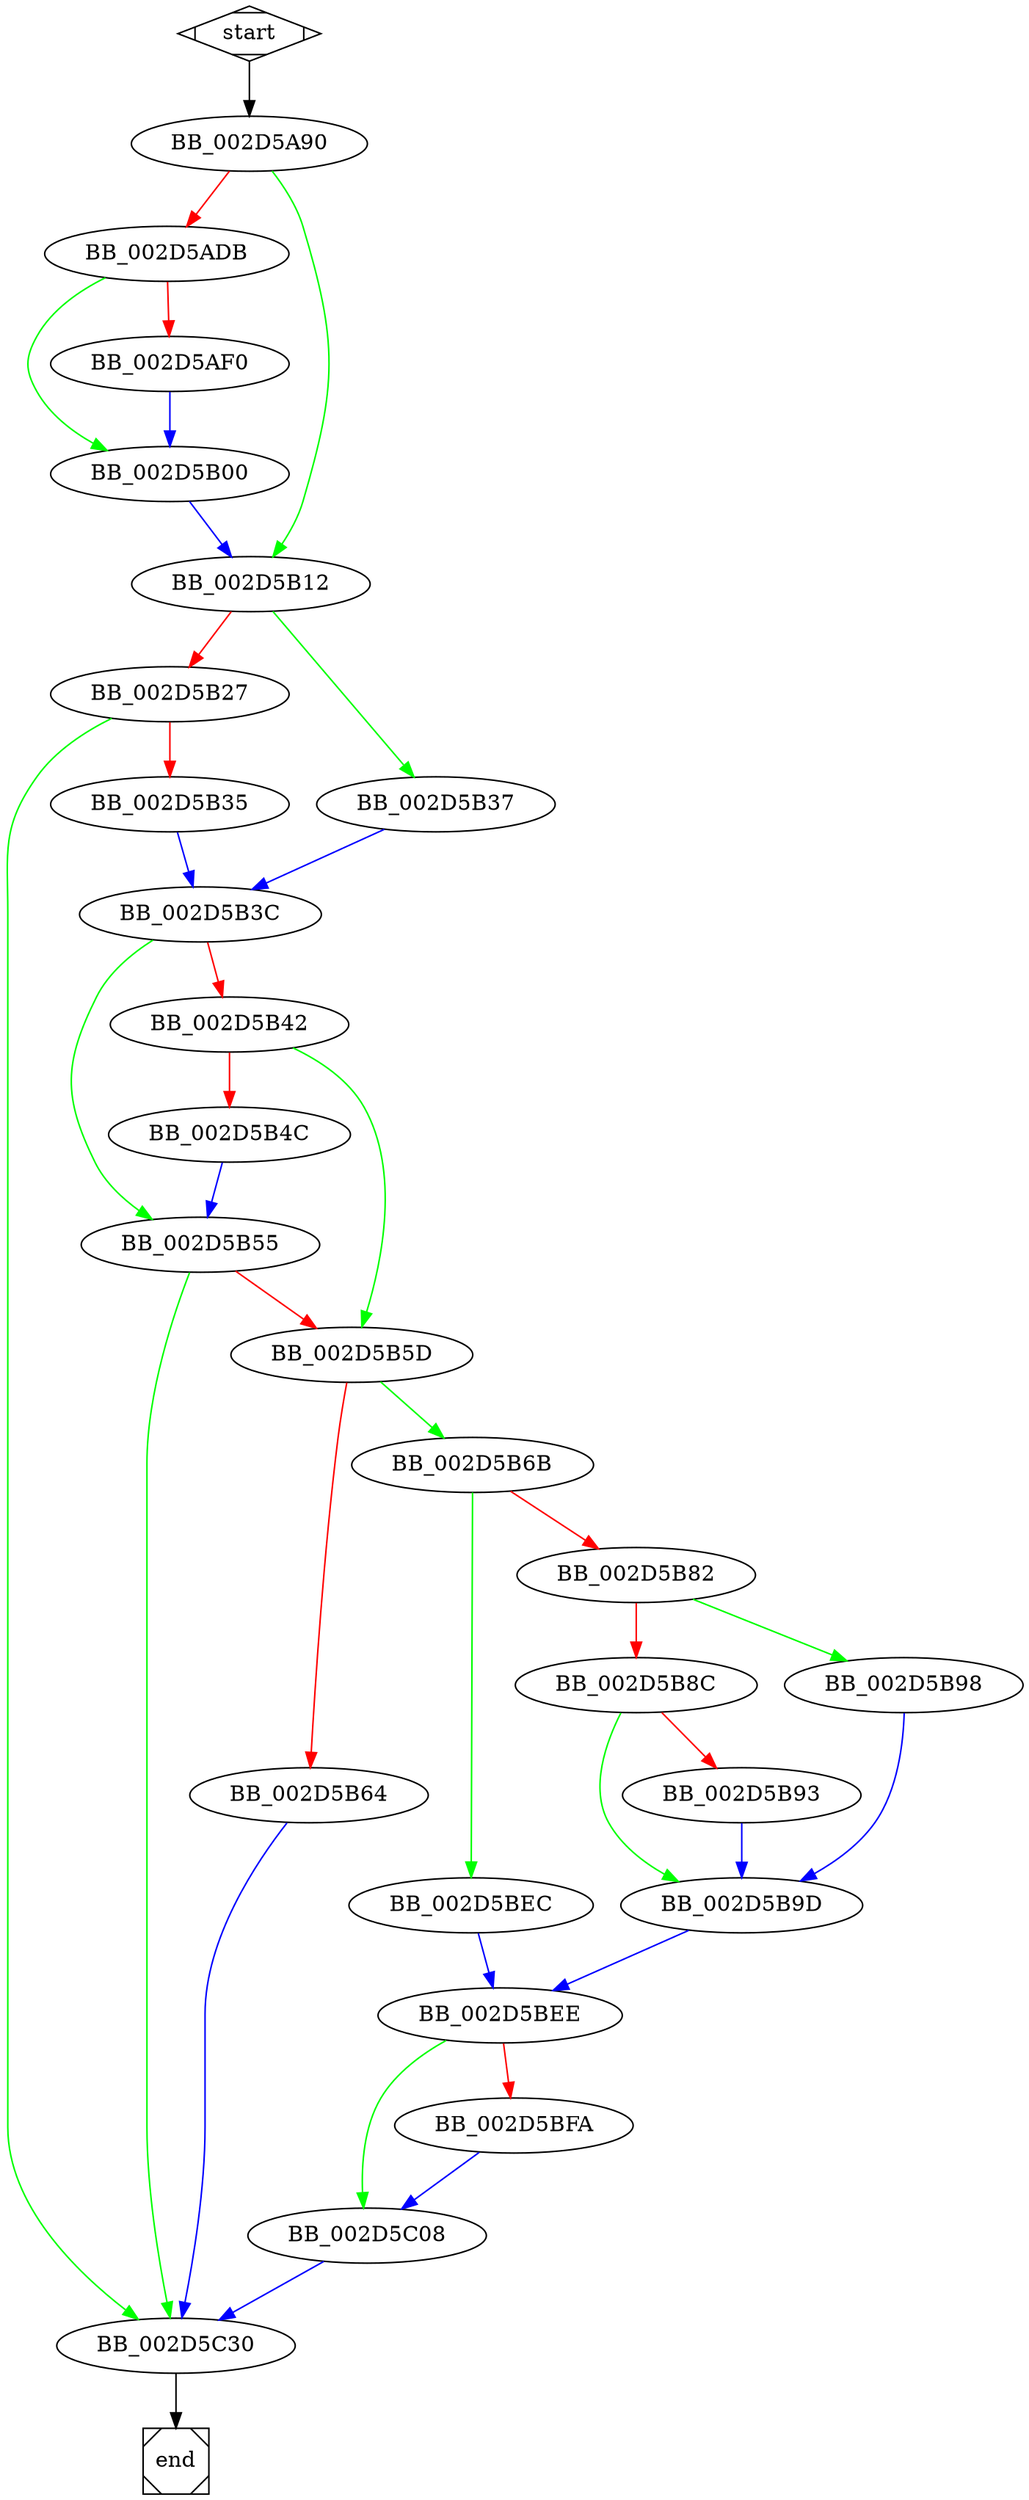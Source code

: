digraph G {
  start -> BB_002D5A90;

  BB_002D5A90 -> BB_002D5ADB [color=red];
  BB_002D5A90 -> BB_002D5B12 [color=green];
  
  BB_002D5ADB -> BB_002D5AF0 [color=red];
  BB_002D5ADB -> BB_002D5B00 [color=green];
  
  BB_002D5AF0 -> BB_002D5B00 [color=blue];
  
  BB_002D5B00 -> BB_002D5B12 [color=blue];
  
  BB_002D5B12 -> BB_002D5B27 [color=red];
  BB_002D5B12 -> BB_002D5B37 [color=green];
  
  BB_002D5B27 -> BB_002D5B35 [color=red];
  BB_002D5B27 -> BB_002D5C30 [color=green];
  
  BB_002D5B35 -> BB_002D5B3C [color=blue];
  
  BB_002D5B37 -> BB_002D5B3C [color=blue];
  
  BB_002D5B3C -> BB_002D5B42 [color=red];
  BB_002D5B3C -> BB_002D5B55 [color=green];
  
  BB_002D5B42 -> BB_002D5B4C [color=red];
  BB_002D5B42 -> BB_002D5B5D [color=green];
  
  BB_002D5B4C -> BB_002D5B55 [color=blue];
  
  BB_002D5B55 -> BB_002D5B5D [color=red];
  BB_002D5B55 -> BB_002D5C30 [color=green];
  
  BB_002D5B5D -> BB_002D5B64 [color=red];
  BB_002D5B5D -> BB_002D5B6B [color=green];
  
  BB_002D5B64 -> BB_002D5C30 [color=blue];
  
  BB_002D5B6B -> BB_002D5B82 [color=red];
  BB_002D5B6B -> BB_002D5BEC [color=green];
  
  BB_002D5B82 -> BB_002D5B8C [color=red];
  BB_002D5B82 -> BB_002D5B98 [color=green];
  
  BB_002D5B8C -> BB_002D5B93 [color=red];
  BB_002D5B8C -> BB_002D5B9D [color=green];
  
  BB_002D5B93 -> BB_002D5B9D [color=blue];
  
  BB_002D5B98 -> BB_002D5B9D [color=blue];
  
  BB_002D5B9D -> BB_002D5BEE [color=blue];
  
  BB_002D5BEC -> BB_002D5BEE [color=blue];
  
  BB_002D5BEE -> BB_002D5BFA [color=red];
  BB_002D5BEE -> BB_002D5C08 [color=green];
  
  BB_002D5BFA -> BB_002D5C08 [color=blue];
  
  BB_002D5C08 -> BB_002D5C30 [color=blue];
  
  BB_002D5C30 -> end;
  
  start [shape=Mdiamond];
  end [shape=Msquare];
}
